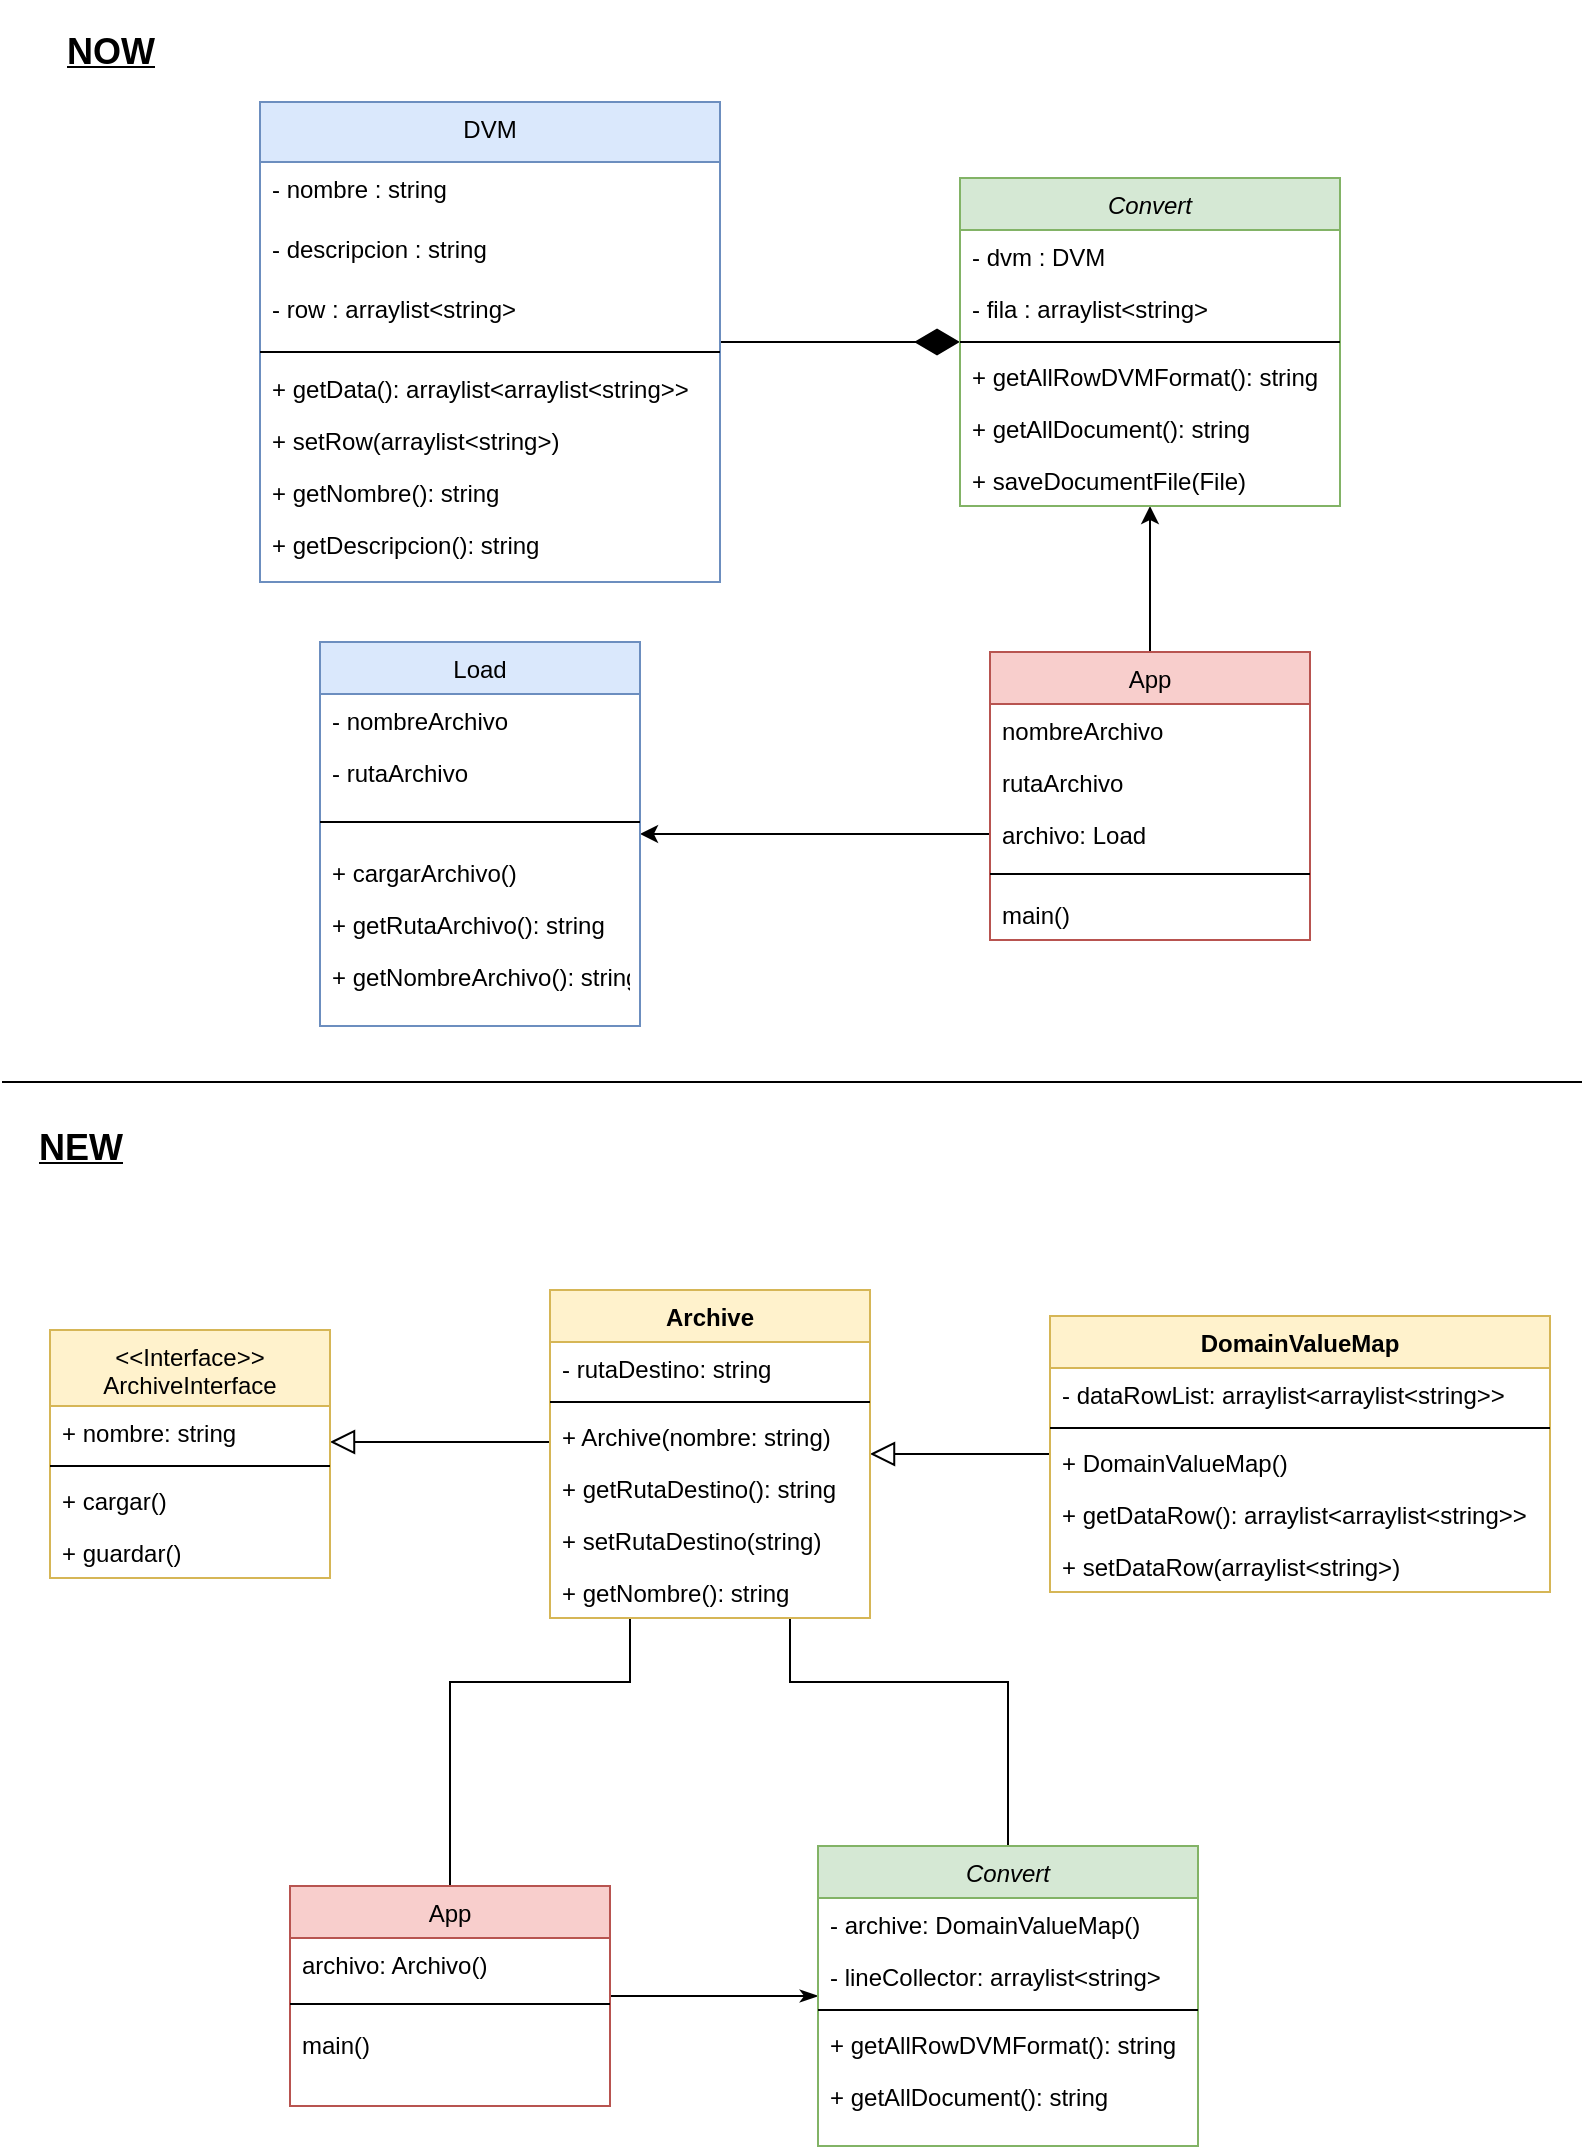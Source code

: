 <mxfile version="13.3.0" type="device"><diagram id="C5RBs43oDa-KdzZeNtuy" name="Page-1"><mxGraphModel dx="1038" dy="547" grid="1" gridSize="10" guides="1" tooltips="1" connect="1" arrows="1" fold="1" page="1" pageScale="1" pageWidth="827" pageHeight="1169" math="0" shadow="0"><root><mxCell id="WIyWlLk6GJQsqaUBKTNV-0"/><mxCell id="WIyWlLk6GJQsqaUBKTNV-1" parent="WIyWlLk6GJQsqaUBKTNV-0"/><mxCell id="uyDDIE6ZAbtOiiH5JCjV-51" style="edgeStyle=orthogonalEdgeStyle;rounded=0;orthogonalLoop=1;jettySize=auto;html=1;" edge="1" parent="WIyWlLk6GJQsqaUBKTNV-1" source="uyDDIE6ZAbtOiiH5JCjV-40" target="zkfFHV4jXpPFQw0GAbJ--0"><mxGeometry relative="1" as="geometry"/></mxCell><mxCell id="uyDDIE6ZAbtOiiH5JCjV-54" style="edgeStyle=orthogonalEdgeStyle;rounded=0;orthogonalLoop=1;jettySize=auto;html=1;endArrow=diamondThin;endFill=1;strokeWidth=1;endSize=20;" edge="1" parent="WIyWlLk6GJQsqaUBKTNV-1" source="zkfFHV4jXpPFQw0GAbJ--6" target="zkfFHV4jXpPFQw0GAbJ--0"><mxGeometry relative="1" as="geometry"><mxPoint x="417" y="258" as="targetPoint"/></mxGeometry></mxCell><mxCell id="uyDDIE6ZAbtOiiH5JCjV-55" style="edgeStyle=orthogonalEdgeStyle;rounded=0;orthogonalLoop=1;jettySize=auto;html=1;endArrow=classic;endFill=1;endSize=6;strokeWidth=1;exitX=0;exitY=0.5;exitDx=0;exitDy=0;" edge="1" parent="WIyWlLk6GJQsqaUBKTNV-1" source="uyDDIE6ZAbtOiiH5JCjV-42" target="zkfFHV4jXpPFQw0GAbJ--13"><mxGeometry relative="1" as="geometry"/></mxCell><mxCell id="uyDDIE6ZAbtOiiH5JCjV-56" value="" style="endArrow=none;html=1;strokeWidth=1;" edge="1" parent="WIyWlLk6GJQsqaUBKTNV-1"><mxGeometry width="50" height="50" relative="1" as="geometry"><mxPoint x="15" y="560" as="sourcePoint"/><mxPoint x="805" y="560" as="targetPoint"/></mxGeometry></mxCell><mxCell id="uyDDIE6ZAbtOiiH5JCjV-93" style="edgeStyle=orthogonalEdgeStyle;rounded=0;orthogonalLoop=1;jettySize=auto;html=1;endArrow=block;endFill=0;endSize=10;strokeWidth=1;" edge="1" parent="WIyWlLk6GJQsqaUBKTNV-1" source="uyDDIE6ZAbtOiiH5JCjV-87" target="uyDDIE6ZAbtOiiH5JCjV-61"><mxGeometry relative="1" as="geometry"><Array as="points"/></mxGeometry></mxCell><mxCell id="uyDDIE6ZAbtOiiH5JCjV-92" style="edgeStyle=orthogonalEdgeStyle;rounded=0;orthogonalLoop=1;jettySize=auto;html=1;endArrow=block;endFill=0;endSize=10;strokeWidth=1;" edge="1" parent="WIyWlLk6GJQsqaUBKTNV-1" source="uyDDIE6ZAbtOiiH5JCjV-61" target="uyDDIE6ZAbtOiiH5JCjV-75"><mxGeometry relative="1" as="geometry"><Array as="points"><mxPoint x="240" y="740"/><mxPoint x="240" y="740"/></Array></mxGeometry></mxCell><mxCell id="uyDDIE6ZAbtOiiH5JCjV-105" style="edgeStyle=orthogonalEdgeStyle;rounded=0;orthogonalLoop=1;jettySize=auto;html=1;endArrow=none;endFill=0;endSize=10;strokeWidth=1;exitX=0.5;exitY=0;exitDx=0;exitDy=0;entryX=0.75;entryY=1;entryDx=0;entryDy=0;" edge="1" parent="WIyWlLk6GJQsqaUBKTNV-1" source="uyDDIE6ZAbtOiiH5JCjV-98" target="uyDDIE6ZAbtOiiH5JCjV-61"><mxGeometry relative="1" as="geometry"><Array as="points"><mxPoint x="518" y="860"/><mxPoint x="409" y="860"/></Array></mxGeometry></mxCell><mxCell id="uyDDIE6ZAbtOiiH5JCjV-112" style="edgeStyle=orthogonalEdgeStyle;rounded=0;orthogonalLoop=1;jettySize=auto;html=1;endArrow=none;endFill=0;endSize=10;strokeWidth=1;exitX=0.5;exitY=0;exitDx=0;exitDy=0;entryX=0.25;entryY=1;entryDx=0;entryDy=0;" edge="1" parent="WIyWlLk6GJQsqaUBKTNV-1" source="uyDDIE6ZAbtOiiH5JCjV-106" target="uyDDIE6ZAbtOiiH5JCjV-61"><mxGeometry relative="1" as="geometry"><Array as="points"><mxPoint x="239" y="860"/><mxPoint x="329" y="860"/></Array></mxGeometry></mxCell><mxCell id="uyDDIE6ZAbtOiiH5JCjV-113" style="edgeStyle=orthogonalEdgeStyle;rounded=0;orthogonalLoop=1;jettySize=auto;html=1;endArrow=classicThin;endFill=1;endSize=6;strokeWidth=1;" edge="1" parent="WIyWlLk6GJQsqaUBKTNV-1" source="uyDDIE6ZAbtOiiH5JCjV-106" target="uyDDIE6ZAbtOiiH5JCjV-98"><mxGeometry relative="1" as="geometry"/></mxCell><mxCell id="uyDDIE6ZAbtOiiH5JCjV-121" value="&lt;h2&gt;&lt;u&gt;NOW&lt;/u&gt;&lt;/h2&gt;" style="text;html=1;align=center;verticalAlign=middle;resizable=0;points=[];autosize=1;" vertex="1" parent="WIyWlLk6GJQsqaUBKTNV-1"><mxGeometry x="39" y="20" width="60" height="50" as="geometry"/></mxCell><mxCell id="zkfFHV4jXpPFQw0GAbJ--6" value="DVM" style="swimlane;fontStyle=0;align=center;verticalAlign=top;childLayout=stackLayout;horizontal=1;startSize=30;horizontalStack=0;resizeParent=1;resizeLast=0;collapsible=1;marginBottom=0;rounded=0;shadow=0;strokeWidth=1;fillColor=#dae8fc;strokeColor=#6c8ebf;" parent="WIyWlLk6GJQsqaUBKTNV-1" vertex="1"><mxGeometry x="144" y="70" width="230" height="240" as="geometry"><mxRectangle x="130" y="380" width="160" height="26" as="alternateBounds"/></mxGeometry></mxCell><mxCell id="zkfFHV4jXpPFQw0GAbJ--8" value="- nombre : string" style="text;align=left;verticalAlign=top;spacingLeft=4;spacingRight=4;overflow=hidden;rotatable=0;points=[[0,0.5],[1,0.5]];portConstraint=eastwest;rounded=0;shadow=0;html=0;" parent="zkfFHV4jXpPFQw0GAbJ--6" vertex="1"><mxGeometry y="30" width="230" height="30" as="geometry"/></mxCell><mxCell id="uyDDIE6ZAbtOiiH5JCjV-18" value="- descripcion : string" style="text;strokeColor=none;fillColor=none;align=left;verticalAlign=top;rounded=0;spacingLeft=4;spacingRight=4;" vertex="1" parent="zkfFHV4jXpPFQw0GAbJ--6"><mxGeometry y="60" width="230" height="30" as="geometry"/></mxCell><mxCell id="uyDDIE6ZAbtOiiH5JCjV-19" value="- row : arraylist&lt;string&gt;" style="text;align=left;verticalAlign=top;spacingLeft=4;spacingRight=4;overflow=hidden;rotatable=0;points=[[0,0.5],[1,0.5]];portConstraint=eastwest;rounded=0;shadow=0;html=0;" vertex="1" parent="zkfFHV4jXpPFQw0GAbJ--6"><mxGeometry y="90" width="230" height="30" as="geometry"/></mxCell><mxCell id="zkfFHV4jXpPFQw0GAbJ--9" value="" style="line;html=1;strokeWidth=1;align=left;verticalAlign=middle;spacingTop=-1;spacingLeft=3;spacingRight=3;rotatable=0;labelPosition=right;points=[];portConstraint=eastwest;" parent="zkfFHV4jXpPFQw0GAbJ--6" vertex="1"><mxGeometry y="120" width="230" height="10" as="geometry"/></mxCell><mxCell id="zkfFHV4jXpPFQw0GAbJ--11" value="+ getData(): arraylist&lt;arraylist&lt;string&gt;&gt;" style="text;align=left;verticalAlign=top;spacingLeft=4;spacingRight=4;overflow=hidden;rotatable=0;points=[[0,0.5],[1,0.5]];portConstraint=eastwest;" parent="zkfFHV4jXpPFQw0GAbJ--6" vertex="1"><mxGeometry y="130" width="230" height="26" as="geometry"/></mxCell><mxCell id="zkfFHV4jXpPFQw0GAbJ--10" value="+ setRow(arraylist&lt;string&gt;)" style="text;align=left;verticalAlign=top;spacingLeft=4;spacingRight=4;overflow=hidden;rotatable=0;points=[[0,0.5],[1,0.5]];portConstraint=eastwest;fontStyle=0" parent="zkfFHV4jXpPFQw0GAbJ--6" vertex="1"><mxGeometry y="156" width="230" height="26" as="geometry"/></mxCell><mxCell id="uyDDIE6ZAbtOiiH5JCjV-20" value="+ getNombre(): string" style="text;align=left;verticalAlign=top;spacingLeft=4;spacingRight=4;overflow=hidden;rotatable=0;points=[[0,0.5],[1,0.5]];portConstraint=eastwest;fontStyle=0" vertex="1" parent="zkfFHV4jXpPFQw0GAbJ--6"><mxGeometry y="182" width="230" height="26" as="geometry"/></mxCell><mxCell id="uyDDIE6ZAbtOiiH5JCjV-21" value="+ getDescripcion(): string" style="text;align=left;verticalAlign=top;spacingLeft=4;spacingRight=4;overflow=hidden;rotatable=0;points=[[0,0.5],[1,0.5]];portConstraint=eastwest;fontStyle=0" vertex="1" parent="zkfFHV4jXpPFQw0GAbJ--6"><mxGeometry y="208" width="230" height="26" as="geometry"/></mxCell><mxCell id="zkfFHV4jXpPFQw0GAbJ--0" value="Convert" style="swimlane;fontStyle=2;align=center;verticalAlign=top;childLayout=stackLayout;horizontal=1;startSize=26;horizontalStack=0;resizeParent=1;resizeLast=0;collapsible=1;marginBottom=0;rounded=0;shadow=0;strokeWidth=1;fillColor=#d5e8d4;strokeColor=#82b366;" parent="WIyWlLk6GJQsqaUBKTNV-1" vertex="1"><mxGeometry x="494" y="108" width="190" height="164" as="geometry"><mxRectangle x="230" y="140" width="160" height="26" as="alternateBounds"/></mxGeometry></mxCell><mxCell id="zkfFHV4jXpPFQw0GAbJ--1" value="- dvm : DVM" style="text;align=left;verticalAlign=top;spacingLeft=4;spacingRight=4;overflow=hidden;rotatable=0;points=[[0,0.5],[1,0.5]];portConstraint=eastwest;" parent="zkfFHV4jXpPFQw0GAbJ--0" vertex="1"><mxGeometry y="26" width="190" height="26" as="geometry"/></mxCell><mxCell id="zkfFHV4jXpPFQw0GAbJ--2" value="- fila : arraylist&lt;string&gt;" style="text;align=left;verticalAlign=top;spacingLeft=4;spacingRight=4;overflow=hidden;rotatable=0;points=[[0,0.5],[1,0.5]];portConstraint=eastwest;rounded=0;shadow=0;html=0;" parent="zkfFHV4jXpPFQw0GAbJ--0" vertex="1"><mxGeometry y="52" width="190" height="26" as="geometry"/></mxCell><mxCell id="zkfFHV4jXpPFQw0GAbJ--4" value="" style="line;html=1;strokeWidth=1;align=left;verticalAlign=middle;spacingTop=-1;spacingLeft=3;spacingRight=3;rotatable=0;labelPosition=right;points=[];portConstraint=eastwest;" parent="zkfFHV4jXpPFQw0GAbJ--0" vertex="1"><mxGeometry y="78" width="190" height="8" as="geometry"/></mxCell><mxCell id="zkfFHV4jXpPFQw0GAbJ--5" value="+ getAllRowDVMFormat(): string" style="text;align=left;verticalAlign=top;spacingLeft=4;spacingRight=4;overflow=hidden;rotatable=0;points=[[0,0.5],[1,0.5]];portConstraint=eastwest;" parent="zkfFHV4jXpPFQw0GAbJ--0" vertex="1"><mxGeometry y="86" width="190" height="26" as="geometry"/></mxCell><mxCell id="uyDDIE6ZAbtOiiH5JCjV-30" value="+ getAllDocument(): string" style="text;align=left;verticalAlign=top;spacingLeft=4;spacingRight=4;overflow=hidden;rotatable=0;points=[[0,0.5],[1,0.5]];portConstraint=eastwest;" vertex="1" parent="zkfFHV4jXpPFQw0GAbJ--0"><mxGeometry y="112" width="190" height="26" as="geometry"/></mxCell><mxCell id="uyDDIE6ZAbtOiiH5JCjV-31" value="+ saveDocumentFile(File)" style="text;align=left;verticalAlign=top;spacingLeft=4;spacingRight=4;overflow=hidden;rotatable=0;points=[[0,0.5],[1,0.5]];portConstraint=eastwest;" vertex="1" parent="zkfFHV4jXpPFQw0GAbJ--0"><mxGeometry y="138" width="190" height="26" as="geometry"/></mxCell><mxCell id="uyDDIE6ZAbtOiiH5JCjV-40" value="App" style="swimlane;fontStyle=0;align=center;verticalAlign=top;childLayout=stackLayout;horizontal=1;startSize=26;horizontalStack=0;resizeParent=1;resizeLast=0;collapsible=1;marginBottom=0;rounded=0;shadow=0;strokeWidth=1;fillColor=#f8cecc;strokeColor=#b85450;" vertex="1" parent="WIyWlLk6GJQsqaUBKTNV-1"><mxGeometry x="509" y="345" width="160" height="144" as="geometry"><mxRectangle x="340" y="380" width="170" height="26" as="alternateBounds"/></mxGeometry></mxCell><mxCell id="uyDDIE6ZAbtOiiH5JCjV-41" value="nombreArchivo" style="text;align=left;verticalAlign=top;spacingLeft=4;spacingRight=4;overflow=hidden;rotatable=0;points=[[0,0.5],[1,0.5]];portConstraint=eastwest;" vertex="1" parent="uyDDIE6ZAbtOiiH5JCjV-40"><mxGeometry y="26" width="160" height="26" as="geometry"/></mxCell><mxCell id="uyDDIE6ZAbtOiiH5JCjV-95" value="rutaArchivo" style="text;align=left;verticalAlign=top;spacingLeft=4;spacingRight=4;overflow=hidden;rotatable=0;points=[[0,0.5],[1,0.5]];portConstraint=eastwest;" vertex="1" parent="uyDDIE6ZAbtOiiH5JCjV-40"><mxGeometry y="52" width="160" height="26" as="geometry"/></mxCell><mxCell id="uyDDIE6ZAbtOiiH5JCjV-42" value="archivo: Load" style="text;align=left;verticalAlign=top;spacingLeft=4;spacingRight=4;overflow=hidden;rotatable=0;points=[[0,0.5],[1,0.5]];portConstraint=eastwest;" vertex="1" parent="uyDDIE6ZAbtOiiH5JCjV-40"><mxGeometry y="78" width="160" height="26" as="geometry"/></mxCell><mxCell id="uyDDIE6ZAbtOiiH5JCjV-43" value="" style="line;html=1;strokeWidth=1;align=left;verticalAlign=middle;spacingTop=-1;spacingLeft=3;spacingRight=3;rotatable=0;labelPosition=right;points=[];portConstraint=eastwest;" vertex="1" parent="uyDDIE6ZAbtOiiH5JCjV-40"><mxGeometry y="104" width="160" height="14" as="geometry"/></mxCell><mxCell id="uyDDIE6ZAbtOiiH5JCjV-44" value="main()" style="text;align=left;verticalAlign=top;spacingLeft=4;spacingRight=4;overflow=hidden;rotatable=0;points=[[0,0.5],[1,0.5]];portConstraint=eastwest;" vertex="1" parent="uyDDIE6ZAbtOiiH5JCjV-40"><mxGeometry y="118" width="160" height="26" as="geometry"/></mxCell><mxCell id="zkfFHV4jXpPFQw0GAbJ--13" value="Load" style="swimlane;fontStyle=0;align=center;verticalAlign=top;childLayout=stackLayout;horizontal=1;startSize=26;horizontalStack=0;resizeParent=1;resizeLast=0;collapsible=1;marginBottom=0;rounded=0;shadow=0;strokeWidth=1;fillColor=#dae8fc;strokeColor=#6c8ebf;" parent="WIyWlLk6GJQsqaUBKTNV-1" vertex="1"><mxGeometry x="174" y="340" width="160" height="192" as="geometry"><mxRectangle x="340" y="380" width="170" height="26" as="alternateBounds"/></mxGeometry></mxCell><mxCell id="zkfFHV4jXpPFQw0GAbJ--14" value="- nombreArchivo" style="text;align=left;verticalAlign=top;spacingLeft=4;spacingRight=4;overflow=hidden;rotatable=0;points=[[0,0.5],[1,0.5]];portConstraint=eastwest;" parent="zkfFHV4jXpPFQw0GAbJ--13" vertex="1"><mxGeometry y="26" width="160" height="26" as="geometry"/></mxCell><mxCell id="uyDDIE6ZAbtOiiH5JCjV-9" value="- rutaArchivo" style="text;align=left;verticalAlign=top;spacingLeft=4;spacingRight=4;overflow=hidden;rotatable=0;points=[[0,0.5],[1,0.5]];portConstraint=eastwest;" vertex="1" parent="zkfFHV4jXpPFQw0GAbJ--13"><mxGeometry y="52" width="160" height="26" as="geometry"/></mxCell><mxCell id="zkfFHV4jXpPFQw0GAbJ--15" value="" style="line;html=1;strokeWidth=1;align=left;verticalAlign=middle;spacingTop=-1;spacingLeft=3;spacingRight=3;rotatable=0;labelPosition=right;points=[];portConstraint=eastwest;" parent="zkfFHV4jXpPFQw0GAbJ--13" vertex="1"><mxGeometry y="78" width="160" height="24" as="geometry"/></mxCell><mxCell id="uyDDIE6ZAbtOiiH5JCjV-11" value="+ cargarArchivo()" style="text;align=left;verticalAlign=top;spacingLeft=4;spacingRight=4;overflow=hidden;rotatable=0;points=[[0,0.5],[1,0.5]];portConstraint=eastwest;" vertex="1" parent="zkfFHV4jXpPFQw0GAbJ--13"><mxGeometry y="102" width="160" height="26" as="geometry"/></mxCell><mxCell id="uyDDIE6ZAbtOiiH5JCjV-15" value="+ getRutaArchivo(): string" style="text;align=left;verticalAlign=top;spacingLeft=4;spacingRight=4;overflow=hidden;rotatable=0;points=[[0,0.5],[1,0.5]];portConstraint=eastwest;" vertex="1" parent="zkfFHV4jXpPFQw0GAbJ--13"><mxGeometry y="128" width="160" height="26" as="geometry"/></mxCell><mxCell id="uyDDIE6ZAbtOiiH5JCjV-14" value="+ getNombreArchivo(): string" style="text;align=left;verticalAlign=top;spacingLeft=4;spacingRight=4;overflow=hidden;rotatable=0;points=[[0,0.5],[1,0.5]];portConstraint=eastwest;" vertex="1" parent="zkfFHV4jXpPFQw0GAbJ--13"><mxGeometry y="154" width="160" height="26" as="geometry"/></mxCell><mxCell id="uyDDIE6ZAbtOiiH5JCjV-75" value="&lt;&lt;Interface&gt;&gt;&#xA;ArchiveInterface&#xA;" style="swimlane;fontStyle=0;childLayout=stackLayout;horizontal=1;startSize=38;fillColor=#fff2cc;horizontalStack=0;resizeParent=1;resizeParentMax=0;resizeLast=0;collapsible=1;marginBottom=0;align=center;html=0;verticalAlign=top;strokeColor=#d6b656;" vertex="1" parent="WIyWlLk6GJQsqaUBKTNV-1"><mxGeometry x="39" y="684" width="140" height="124" as="geometry"/></mxCell><mxCell id="uyDDIE6ZAbtOiiH5JCjV-76" value="+ nombre: string" style="text;strokeColor=none;fillColor=none;align=left;verticalAlign=top;spacingLeft=4;spacingRight=4;overflow=hidden;rotatable=0;points=[[0,0.5],[1,0.5]];portConstraint=eastwest;" vertex="1" parent="uyDDIE6ZAbtOiiH5JCjV-75"><mxGeometry y="38" width="140" height="26" as="geometry"/></mxCell><mxCell id="uyDDIE6ZAbtOiiH5JCjV-84" value="" style="line;strokeWidth=1;fillColor=none;align=left;verticalAlign=middle;spacingTop=-1;spacingLeft=3;spacingRight=3;rotatable=0;labelPosition=right;points=[];portConstraint=eastwest;html=0;" vertex="1" parent="uyDDIE6ZAbtOiiH5JCjV-75"><mxGeometry y="64" width="140" height="8" as="geometry"/></mxCell><mxCell id="uyDDIE6ZAbtOiiH5JCjV-81" value="+ cargar()" style="text;strokeColor=none;fillColor=none;align=left;verticalAlign=top;spacingLeft=4;spacingRight=4;overflow=hidden;rotatable=0;points=[[0,0.5],[1,0.5]];portConstraint=eastwest;" vertex="1" parent="uyDDIE6ZAbtOiiH5JCjV-75"><mxGeometry y="72" width="140" height="26" as="geometry"/></mxCell><mxCell id="uyDDIE6ZAbtOiiH5JCjV-85" value="+ guardar()" style="text;strokeColor=none;fillColor=none;align=left;verticalAlign=top;spacingLeft=4;spacingRight=4;overflow=hidden;rotatable=0;points=[[0,0.5],[1,0.5]];portConstraint=eastwest;" vertex="1" parent="uyDDIE6ZAbtOiiH5JCjV-75"><mxGeometry y="98" width="140" height="26" as="geometry"/></mxCell><mxCell id="uyDDIE6ZAbtOiiH5JCjV-61" value="Archive" style="swimlane;fontStyle=1;align=center;verticalAlign=top;childLayout=stackLayout;horizontal=1;startSize=26;horizontalStack=0;resizeParent=1;resizeParentMax=0;resizeLast=0;collapsible=1;marginBottom=0;html=0;fillColor=#fff2cc;strokeColor=#d6b656;" vertex="1" parent="WIyWlLk6GJQsqaUBKTNV-1"><mxGeometry x="289" y="664" width="160" height="164" as="geometry"/></mxCell><mxCell id="uyDDIE6ZAbtOiiH5JCjV-67" value="- rutaDestino: string" style="text;strokeColor=none;fillColor=none;align=left;verticalAlign=top;spacingLeft=4;spacingRight=4;overflow=hidden;rotatable=0;points=[[0,0.5],[1,0.5]];portConstraint=eastwest;" vertex="1" parent="uyDDIE6ZAbtOiiH5JCjV-61"><mxGeometry y="26" width="160" height="26" as="geometry"/></mxCell><mxCell id="uyDDIE6ZAbtOiiH5JCjV-63" value="" style="line;strokeWidth=1;fillColor=none;align=left;verticalAlign=middle;spacingTop=-1;spacingLeft=3;spacingRight=3;rotatable=0;labelPosition=right;points=[];portConstraint=eastwest;" vertex="1" parent="uyDDIE6ZAbtOiiH5JCjV-61"><mxGeometry y="52" width="160" height="8" as="geometry"/></mxCell><mxCell id="uyDDIE6ZAbtOiiH5JCjV-86" value="+ Archive(nombre: string)" style="text;strokeColor=none;fillColor=none;align=left;verticalAlign=top;spacingLeft=4;spacingRight=4;overflow=hidden;rotatable=0;points=[[0,0.5],[1,0.5]];portConstraint=eastwest;" vertex="1" parent="uyDDIE6ZAbtOiiH5JCjV-61"><mxGeometry y="60" width="160" height="26" as="geometry"/></mxCell><mxCell id="uyDDIE6ZAbtOiiH5JCjV-79" value="+ getRutaDestino(): string" style="text;strokeColor=none;fillColor=none;align=left;verticalAlign=top;spacingLeft=4;spacingRight=4;overflow=hidden;rotatable=0;points=[[0,0.5],[1,0.5]];portConstraint=eastwest;" vertex="1" parent="uyDDIE6ZAbtOiiH5JCjV-61"><mxGeometry y="86" width="160" height="26" as="geometry"/></mxCell><mxCell id="uyDDIE6ZAbtOiiH5JCjV-97" value="+ setRutaDestino(string)" style="text;strokeColor=none;fillColor=none;align=left;verticalAlign=top;spacingLeft=4;spacingRight=4;overflow=hidden;rotatable=0;points=[[0,0.5],[1,0.5]];portConstraint=eastwest;" vertex="1" parent="uyDDIE6ZAbtOiiH5JCjV-61"><mxGeometry y="112" width="160" height="26" as="geometry"/></mxCell><mxCell id="uyDDIE6ZAbtOiiH5JCjV-64" value="+ getNombre(): string" style="text;strokeColor=none;fillColor=none;align=left;verticalAlign=top;spacingLeft=4;spacingRight=4;overflow=hidden;rotatable=0;points=[[0,0.5],[1,0.5]];portConstraint=eastwest;" vertex="1" parent="uyDDIE6ZAbtOiiH5JCjV-61"><mxGeometry y="138" width="160" height="26" as="geometry"/></mxCell><mxCell id="uyDDIE6ZAbtOiiH5JCjV-87" value="DomainValueMap" style="swimlane;fontStyle=1;align=center;verticalAlign=top;childLayout=stackLayout;horizontal=1;startSize=26;horizontalStack=0;resizeParent=1;resizeParentMax=0;resizeLast=0;collapsible=1;marginBottom=0;html=0;fillColor=#fff2cc;strokeColor=#d6b656;" vertex="1" parent="WIyWlLk6GJQsqaUBKTNV-1"><mxGeometry x="539" y="677" width="250" height="138" as="geometry"/></mxCell><mxCell id="uyDDIE6ZAbtOiiH5JCjV-88" value="- dataRowList: arraylist&lt;arraylist&lt;string&gt;&gt;" style="text;strokeColor=none;fillColor=none;align=left;verticalAlign=top;spacingLeft=4;spacingRight=4;overflow=hidden;rotatable=0;points=[[0,0.5],[1,0.5]];portConstraint=eastwest;" vertex="1" parent="uyDDIE6ZAbtOiiH5JCjV-87"><mxGeometry y="26" width="250" height="26" as="geometry"/></mxCell><mxCell id="uyDDIE6ZAbtOiiH5JCjV-89" value="" style="line;strokeWidth=1;fillColor=none;align=left;verticalAlign=middle;spacingTop=-1;spacingLeft=3;spacingRight=3;rotatable=0;labelPosition=right;points=[];portConstraint=eastwest;" vertex="1" parent="uyDDIE6ZAbtOiiH5JCjV-87"><mxGeometry y="52" width="250" height="8" as="geometry"/></mxCell><mxCell id="uyDDIE6ZAbtOiiH5JCjV-94" value="+ DomainValueMap()" style="text;align=left;verticalAlign=top;spacingLeft=4;spacingRight=4;overflow=hidden;rotatable=0;points=[[0,0.5],[1,0.5]];portConstraint=eastwest;fontStyle=0" vertex="1" parent="uyDDIE6ZAbtOiiH5JCjV-87"><mxGeometry y="60" width="250" height="26" as="geometry"/></mxCell><mxCell id="uyDDIE6ZAbtOiiH5JCjV-90" value="+ getDataRow(): arraylist&lt;arraylist&lt;string&gt;&gt;" style="text;strokeColor=none;fillColor=none;align=left;verticalAlign=top;spacingLeft=4;spacingRight=4;overflow=hidden;rotatable=0;points=[[0,0.5],[1,0.5]];portConstraint=eastwest;" vertex="1" parent="uyDDIE6ZAbtOiiH5JCjV-87"><mxGeometry y="86" width="250" height="26" as="geometry"/></mxCell><mxCell id="uyDDIE6ZAbtOiiH5JCjV-91" value="+ setDataRow(arraylist&lt;string&gt;)" style="text;align=left;verticalAlign=top;spacingLeft=4;spacingRight=4;overflow=hidden;rotatable=0;points=[[0,0.5],[1,0.5]];portConstraint=eastwest;fontStyle=0" vertex="1" parent="uyDDIE6ZAbtOiiH5JCjV-87"><mxGeometry y="112" width="250" height="26" as="geometry"/></mxCell><mxCell id="uyDDIE6ZAbtOiiH5JCjV-98" value="Convert" style="swimlane;fontStyle=2;align=center;verticalAlign=top;childLayout=stackLayout;horizontal=1;startSize=26;horizontalStack=0;resizeParent=1;resizeLast=0;collapsible=1;marginBottom=0;rounded=0;shadow=0;strokeWidth=1;fillColor=#d5e8d4;strokeColor=#82b366;" vertex="1" parent="WIyWlLk6GJQsqaUBKTNV-1"><mxGeometry x="423" y="942" width="190" height="150" as="geometry"><mxRectangle x="230" y="140" width="160" height="26" as="alternateBounds"/></mxGeometry></mxCell><mxCell id="uyDDIE6ZAbtOiiH5JCjV-99" value="- archive: DomainValueMap()" style="text;align=left;verticalAlign=top;spacingLeft=4;spacingRight=4;overflow=hidden;rotatable=0;points=[[0,0.5],[1,0.5]];portConstraint=eastwest;" vertex="1" parent="uyDDIE6ZAbtOiiH5JCjV-98"><mxGeometry y="26" width="190" height="26" as="geometry"/></mxCell><mxCell id="uyDDIE6ZAbtOiiH5JCjV-100" value="- lineCollector: arraylist&lt;string&gt;" style="text;align=left;verticalAlign=top;spacingLeft=4;spacingRight=4;overflow=hidden;rotatable=0;points=[[0,0.5],[1,0.5]];portConstraint=eastwest;rounded=0;shadow=0;html=0;" vertex="1" parent="uyDDIE6ZAbtOiiH5JCjV-98"><mxGeometry y="52" width="190" height="26" as="geometry"/></mxCell><mxCell id="uyDDIE6ZAbtOiiH5JCjV-101" value="" style="line;html=1;strokeWidth=1;align=left;verticalAlign=middle;spacingTop=-1;spacingLeft=3;spacingRight=3;rotatable=0;labelPosition=right;points=[];portConstraint=eastwest;" vertex="1" parent="uyDDIE6ZAbtOiiH5JCjV-98"><mxGeometry y="78" width="190" height="8" as="geometry"/></mxCell><mxCell id="uyDDIE6ZAbtOiiH5JCjV-102" value="+ getAllRowDVMFormat(): string" style="text;align=left;verticalAlign=top;spacingLeft=4;spacingRight=4;overflow=hidden;rotatable=0;points=[[0,0.5],[1,0.5]];portConstraint=eastwest;" vertex="1" parent="uyDDIE6ZAbtOiiH5JCjV-98"><mxGeometry y="86" width="190" height="26" as="geometry"/></mxCell><mxCell id="uyDDIE6ZAbtOiiH5JCjV-103" value="+ getAllDocument(): string" style="text;align=left;verticalAlign=top;spacingLeft=4;spacingRight=4;overflow=hidden;rotatable=0;points=[[0,0.5],[1,0.5]];portConstraint=eastwest;" vertex="1" parent="uyDDIE6ZAbtOiiH5JCjV-98"><mxGeometry y="112" width="190" height="26" as="geometry"/></mxCell><mxCell id="uyDDIE6ZAbtOiiH5JCjV-106" value="App" style="swimlane;fontStyle=0;align=center;verticalAlign=top;childLayout=stackLayout;horizontal=1;startSize=26;horizontalStack=0;resizeParent=1;resizeLast=0;collapsible=1;marginBottom=0;rounded=0;shadow=0;strokeWidth=1;fillColor=#f8cecc;strokeColor=#b85450;" vertex="1" parent="WIyWlLk6GJQsqaUBKTNV-1"><mxGeometry x="159" y="962" width="160" height="110" as="geometry"><mxRectangle x="340" y="380" width="170" height="26" as="alternateBounds"/></mxGeometry></mxCell><mxCell id="uyDDIE6ZAbtOiiH5JCjV-109" value="archivo: Archivo()" style="text;align=left;verticalAlign=top;spacingLeft=4;spacingRight=4;overflow=hidden;rotatable=0;points=[[0,0.5],[1,0.5]];portConstraint=eastwest;" vertex="1" parent="uyDDIE6ZAbtOiiH5JCjV-106"><mxGeometry y="26" width="160" height="26" as="geometry"/></mxCell><mxCell id="uyDDIE6ZAbtOiiH5JCjV-110" value="" style="line;html=1;strokeWidth=1;align=left;verticalAlign=middle;spacingTop=-1;spacingLeft=3;spacingRight=3;rotatable=0;labelPosition=right;points=[];portConstraint=eastwest;" vertex="1" parent="uyDDIE6ZAbtOiiH5JCjV-106"><mxGeometry y="52" width="160" height="14" as="geometry"/></mxCell><mxCell id="uyDDIE6ZAbtOiiH5JCjV-111" value="main()" style="text;align=left;verticalAlign=top;spacingLeft=4;spacingRight=4;overflow=hidden;rotatable=0;points=[[0,0.5],[1,0.5]];portConstraint=eastwest;" vertex="1" parent="uyDDIE6ZAbtOiiH5JCjV-106"><mxGeometry y="66" width="160" height="26" as="geometry"/></mxCell><mxCell id="uyDDIE6ZAbtOiiH5JCjV-122" value="&lt;h2&gt;&lt;u&gt;&lt;font&gt;NEW&lt;/font&gt;&lt;/u&gt;&lt;/h2&gt;" style="text;html=1;align=center;verticalAlign=middle;resizable=0;points=[];autosize=1;fontFamily=Helvetica;" vertex="1" parent="WIyWlLk6GJQsqaUBKTNV-1"><mxGeometry x="24" y="568" width="60" height="50" as="geometry"/></mxCell></root></mxGraphModel></diagram></mxfile>